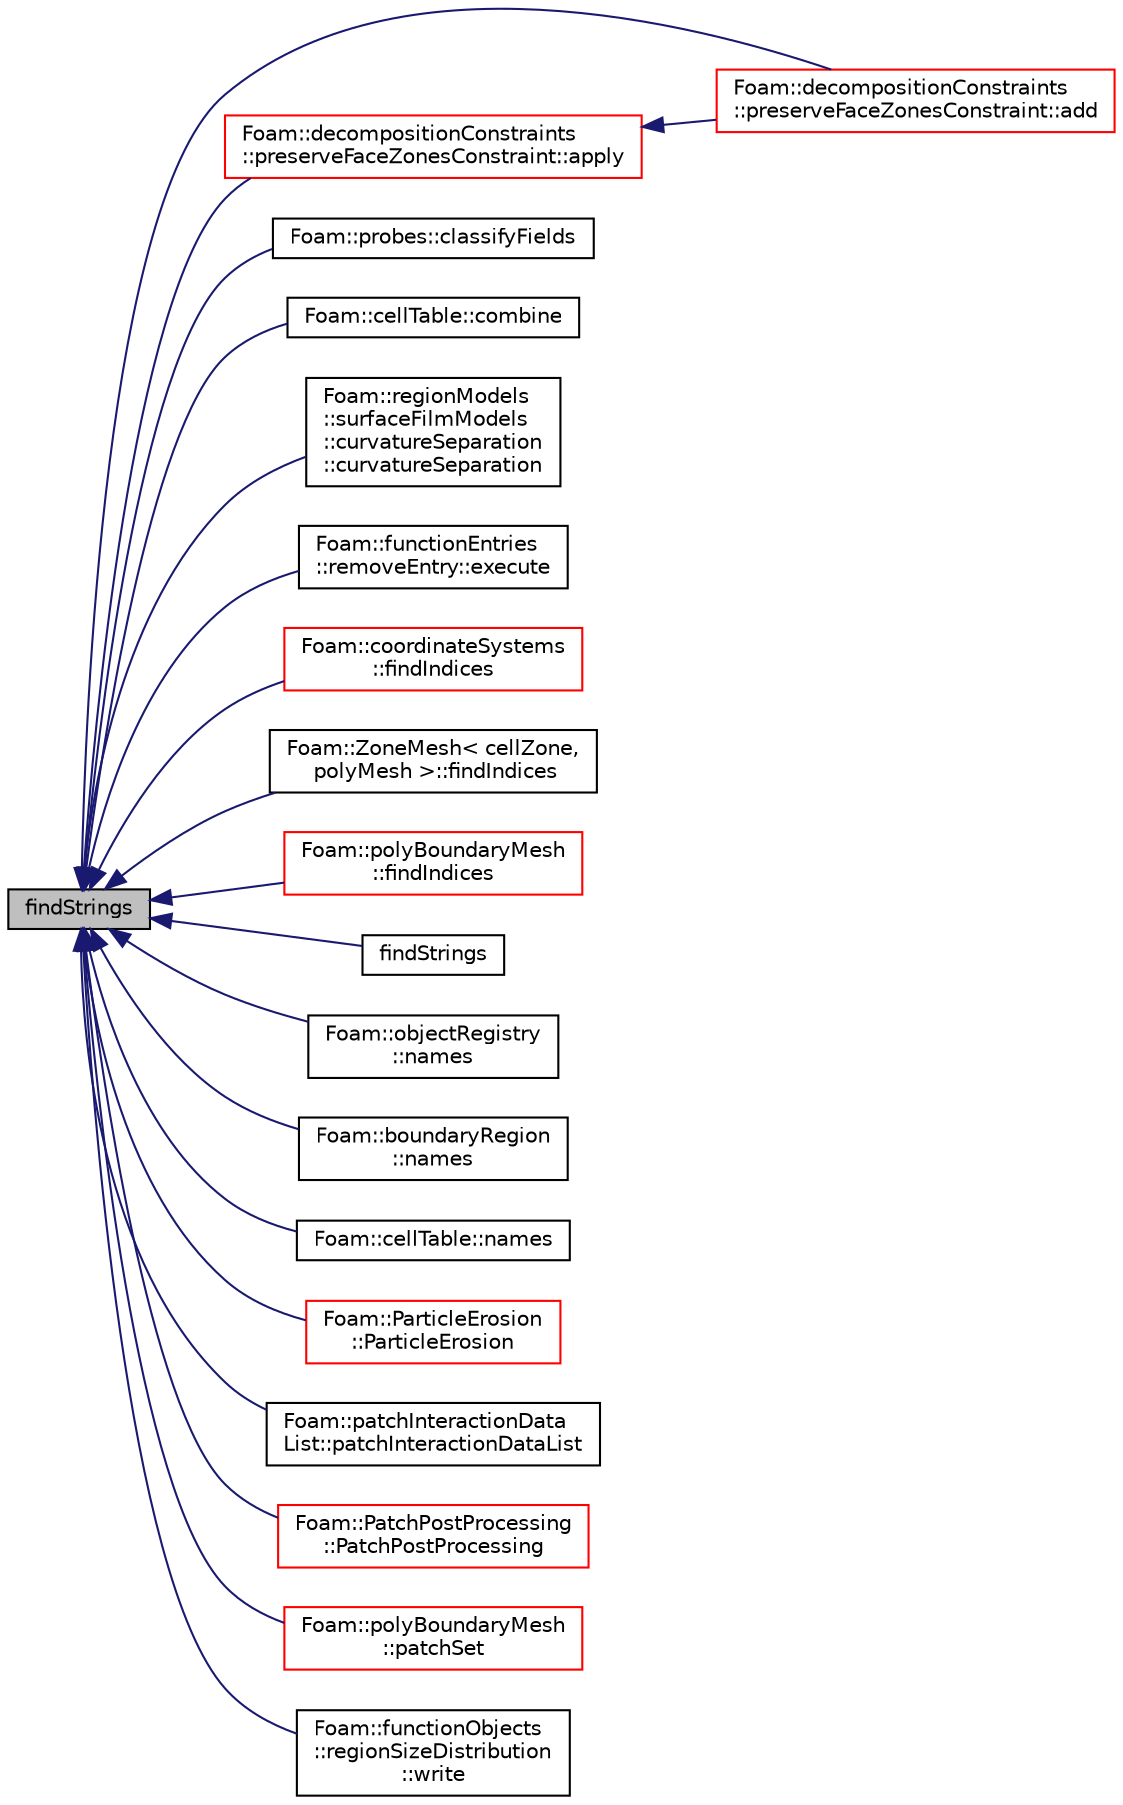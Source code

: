digraph "findStrings"
{
  bgcolor="transparent";
  edge [fontname="Helvetica",fontsize="10",labelfontname="Helvetica",labelfontsize="10"];
  node [fontname="Helvetica",fontsize="10",shape=record];
  rankdir="LR";
  Node138521 [label="findStrings",height=0.2,width=0.4,color="black", fillcolor="grey75", style="filled", fontcolor="black"];
  Node138521 -> Node138522 [dir="back",color="midnightblue",fontsize="10",style="solid",fontname="Helvetica"];
  Node138522 [label="Foam::decompositionConstraints\l::preserveFaceZonesConstraint::add",height=0.2,width=0.4,color="red",URL="$a29933.html#a7eb9dd70c4d20347b6ad9132139e6cd2",tooltip="Add my constraints to list of constraints. "];
  Node138521 -> Node138525 [dir="back",color="midnightblue",fontsize="10",style="solid",fontname="Helvetica"];
  Node138525 [label="Foam::decompositionConstraints\l::preserveFaceZonesConstraint::apply",height=0.2,width=0.4,color="red",URL="$a29933.html#a37f5f686855452b8a05bb30a3eef55fc",tooltip="Apply any additional post-decomposition constraints. "];
  Node138525 -> Node138522 [dir="back",color="midnightblue",fontsize="10",style="solid",fontname="Helvetica"];
  Node138521 -> Node138526 [dir="back",color="midnightblue",fontsize="10",style="solid",fontname="Helvetica"];
  Node138526 [label="Foam::probes::classifyFields",height=0.2,width=0.4,color="black",URL="$a30541.html#a4923f8e22bf9fec1b5adc07ac7356639",tooltip="Classify field types, returns the number of fields. "];
  Node138521 -> Node138527 [dir="back",color="midnightblue",fontsize="10",style="solid",fontname="Helvetica"];
  Node138527 [label="Foam::cellTable::combine",height=0.2,width=0.4,color="black",URL="$a22081.html#a8f772dc348dc8f16911640a1c4157cb2",tooltip="Combine tableIds together. "];
  Node138521 -> Node138528 [dir="back",color="midnightblue",fontsize="10",style="solid",fontname="Helvetica"];
  Node138528 [label="Foam::regionModels\l::surfaceFilmModels\l::curvatureSeparation\l::curvatureSeparation",height=0.2,width=0.4,color="black",URL="$a30173.html#a9222f6abd6732386986265a43f56ea30",tooltip="Construct from surface film model. "];
  Node138521 -> Node138529 [dir="back",color="midnightblue",fontsize="10",style="solid",fontname="Helvetica"];
  Node138529 [label="Foam::functionEntries\l::removeEntry::execute",height=0.2,width=0.4,color="black",URL="$a27173.html#a0aa3070c44783d911c1f7924042f1cea",tooltip="Execute the functionEntry in a sub-dict context. "];
  Node138521 -> Node138530 [dir="back",color="midnightblue",fontsize="10",style="solid",fontname="Helvetica"];
  Node138530 [label="Foam::coordinateSystems\l::findIndices",height=0.2,width=0.4,color="red",URL="$a26145.html#a521a5e3446791e3aeffed145db6b1b5f",tooltip="Find and return indices for all matches. "];
  Node138521 -> Node138533 [dir="back",color="midnightblue",fontsize="10",style="solid",fontname="Helvetica"];
  Node138533 [label="Foam::ZoneMesh\< cellZone,\l polyMesh \>::findIndices",height=0.2,width=0.4,color="black",URL="$a28677.html#a7a46d489425be65e2f61533ee7a77b87",tooltip="Return zone indices for all matches. "];
  Node138521 -> Node138534 [dir="back",color="midnightblue",fontsize="10",style="solid",fontname="Helvetica"];
  Node138534 [label="Foam::polyBoundaryMesh\l::findIndices",height=0.2,width=0.4,color="red",URL="$a28557.html#a3e15652c7db41cd0638d8a95cc9075e5",tooltip="Return patch indices for all matches. Optionally matches patchGroups. "];
  Node138521 -> Node138700 [dir="back",color="midnightblue",fontsize="10",style="solid",fontname="Helvetica"];
  Node138700 [label="findStrings",height=0.2,width=0.4,color="black",URL="$a21851.html#aeb80123a0882a78e8c9ed1a66860d4af",tooltip="Return list indices for strings matching the regular expression. "];
  Node138521 -> Node138701 [dir="back",color="midnightblue",fontsize="10",style="solid",fontname="Helvetica"];
  Node138701 [label="Foam::objectRegistry\l::names",height=0.2,width=0.4,color="black",URL="$a27433.html#a6f7fd9db8e7aa2e44b1a585dd558f734"];
  Node138521 -> Node138702 [dir="back",color="midnightblue",fontsize="10",style="solid",fontname="Helvetica"];
  Node138702 [label="Foam::boundaryRegion\l::names",height=0.2,width=0.4,color="black",URL="$a22077.html#a10f8668fa9e0a4ee9e6cefc52ad40f97",tooltip="Return a Map of (id => names) selected by patterns. "];
  Node138521 -> Node138703 [dir="back",color="midnightblue",fontsize="10",style="solid",fontname="Helvetica"];
  Node138703 [label="Foam::cellTable::names",height=0.2,width=0.4,color="black",URL="$a22081.html#a10f8668fa9e0a4ee9e6cefc52ad40f97",tooltip="Return a Map of (id => names) selected by patterns. "];
  Node138521 -> Node138704 [dir="back",color="midnightblue",fontsize="10",style="solid",fontname="Helvetica"];
  Node138704 [label="Foam::ParticleErosion\l::ParticleErosion",height=0.2,width=0.4,color="red",URL="$a25113.html#af862d1f9fc1c1329ac6c1c3ee1871b03",tooltip="Construct from dictionary. "];
  Node138521 -> Node138706 [dir="back",color="midnightblue",fontsize="10",style="solid",fontname="Helvetica"];
  Node138706 [label="Foam::patchInteractionData\lList::patchInteractionDataList",height=0.2,width=0.4,color="black",URL="$a25309.html#a6ceb0b9c160f0dffd9ce6257b8521a8f",tooltip="Construct from Istream. "];
  Node138521 -> Node138707 [dir="back",color="midnightblue",fontsize="10",style="solid",fontname="Helvetica"];
  Node138707 [label="Foam::PatchPostProcessing\l::PatchPostProcessing",height=0.2,width=0.4,color="red",URL="$a25125.html#a39d7727e0fbc503605e0e3e4ef6b79e9",tooltip="Construct from dictionary. "];
  Node138521 -> Node138709 [dir="back",color="midnightblue",fontsize="10",style="solid",fontname="Helvetica"];
  Node138709 [label="Foam::polyBoundaryMesh\l::patchSet",height=0.2,width=0.4,color="red",URL="$a28557.html#abe10e35312c29750b51357d9058ca8be",tooltip="Return the set of patch IDs corresponding to the given names. "];
  Node138521 -> Node138925 [dir="back",color="midnightblue",fontsize="10",style="solid",fontname="Helvetica"];
  Node138925 [label="Foam::functionObjects\l::regionSizeDistribution\l::write",height=0.2,width=0.4,color="black",URL="$a24265.html#ae8f6374e29a250261b3979bbd6e5cb40",tooltip="Calculate the regionSizeDistribution and write. "];
}
